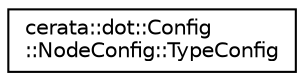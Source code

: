 digraph "Graphical Class Hierarchy"
{
 // LATEX_PDF_SIZE
  edge [fontname="Helvetica",fontsize="10",labelfontname="Helvetica",labelfontsize="10"];
  node [fontname="Helvetica",fontsize="10",shape=record];
  rankdir="LR";
  Node0 [label="cerata::dot::Config\l::NodeConfig::TypeConfig",height=0.2,width=0.4,color="black", fillcolor="white", style="filled",URL="$structcerata_1_1dot_1_1_config_1_1_node_config_1_1_type_config.html",tooltip="Type configuration."];
}
